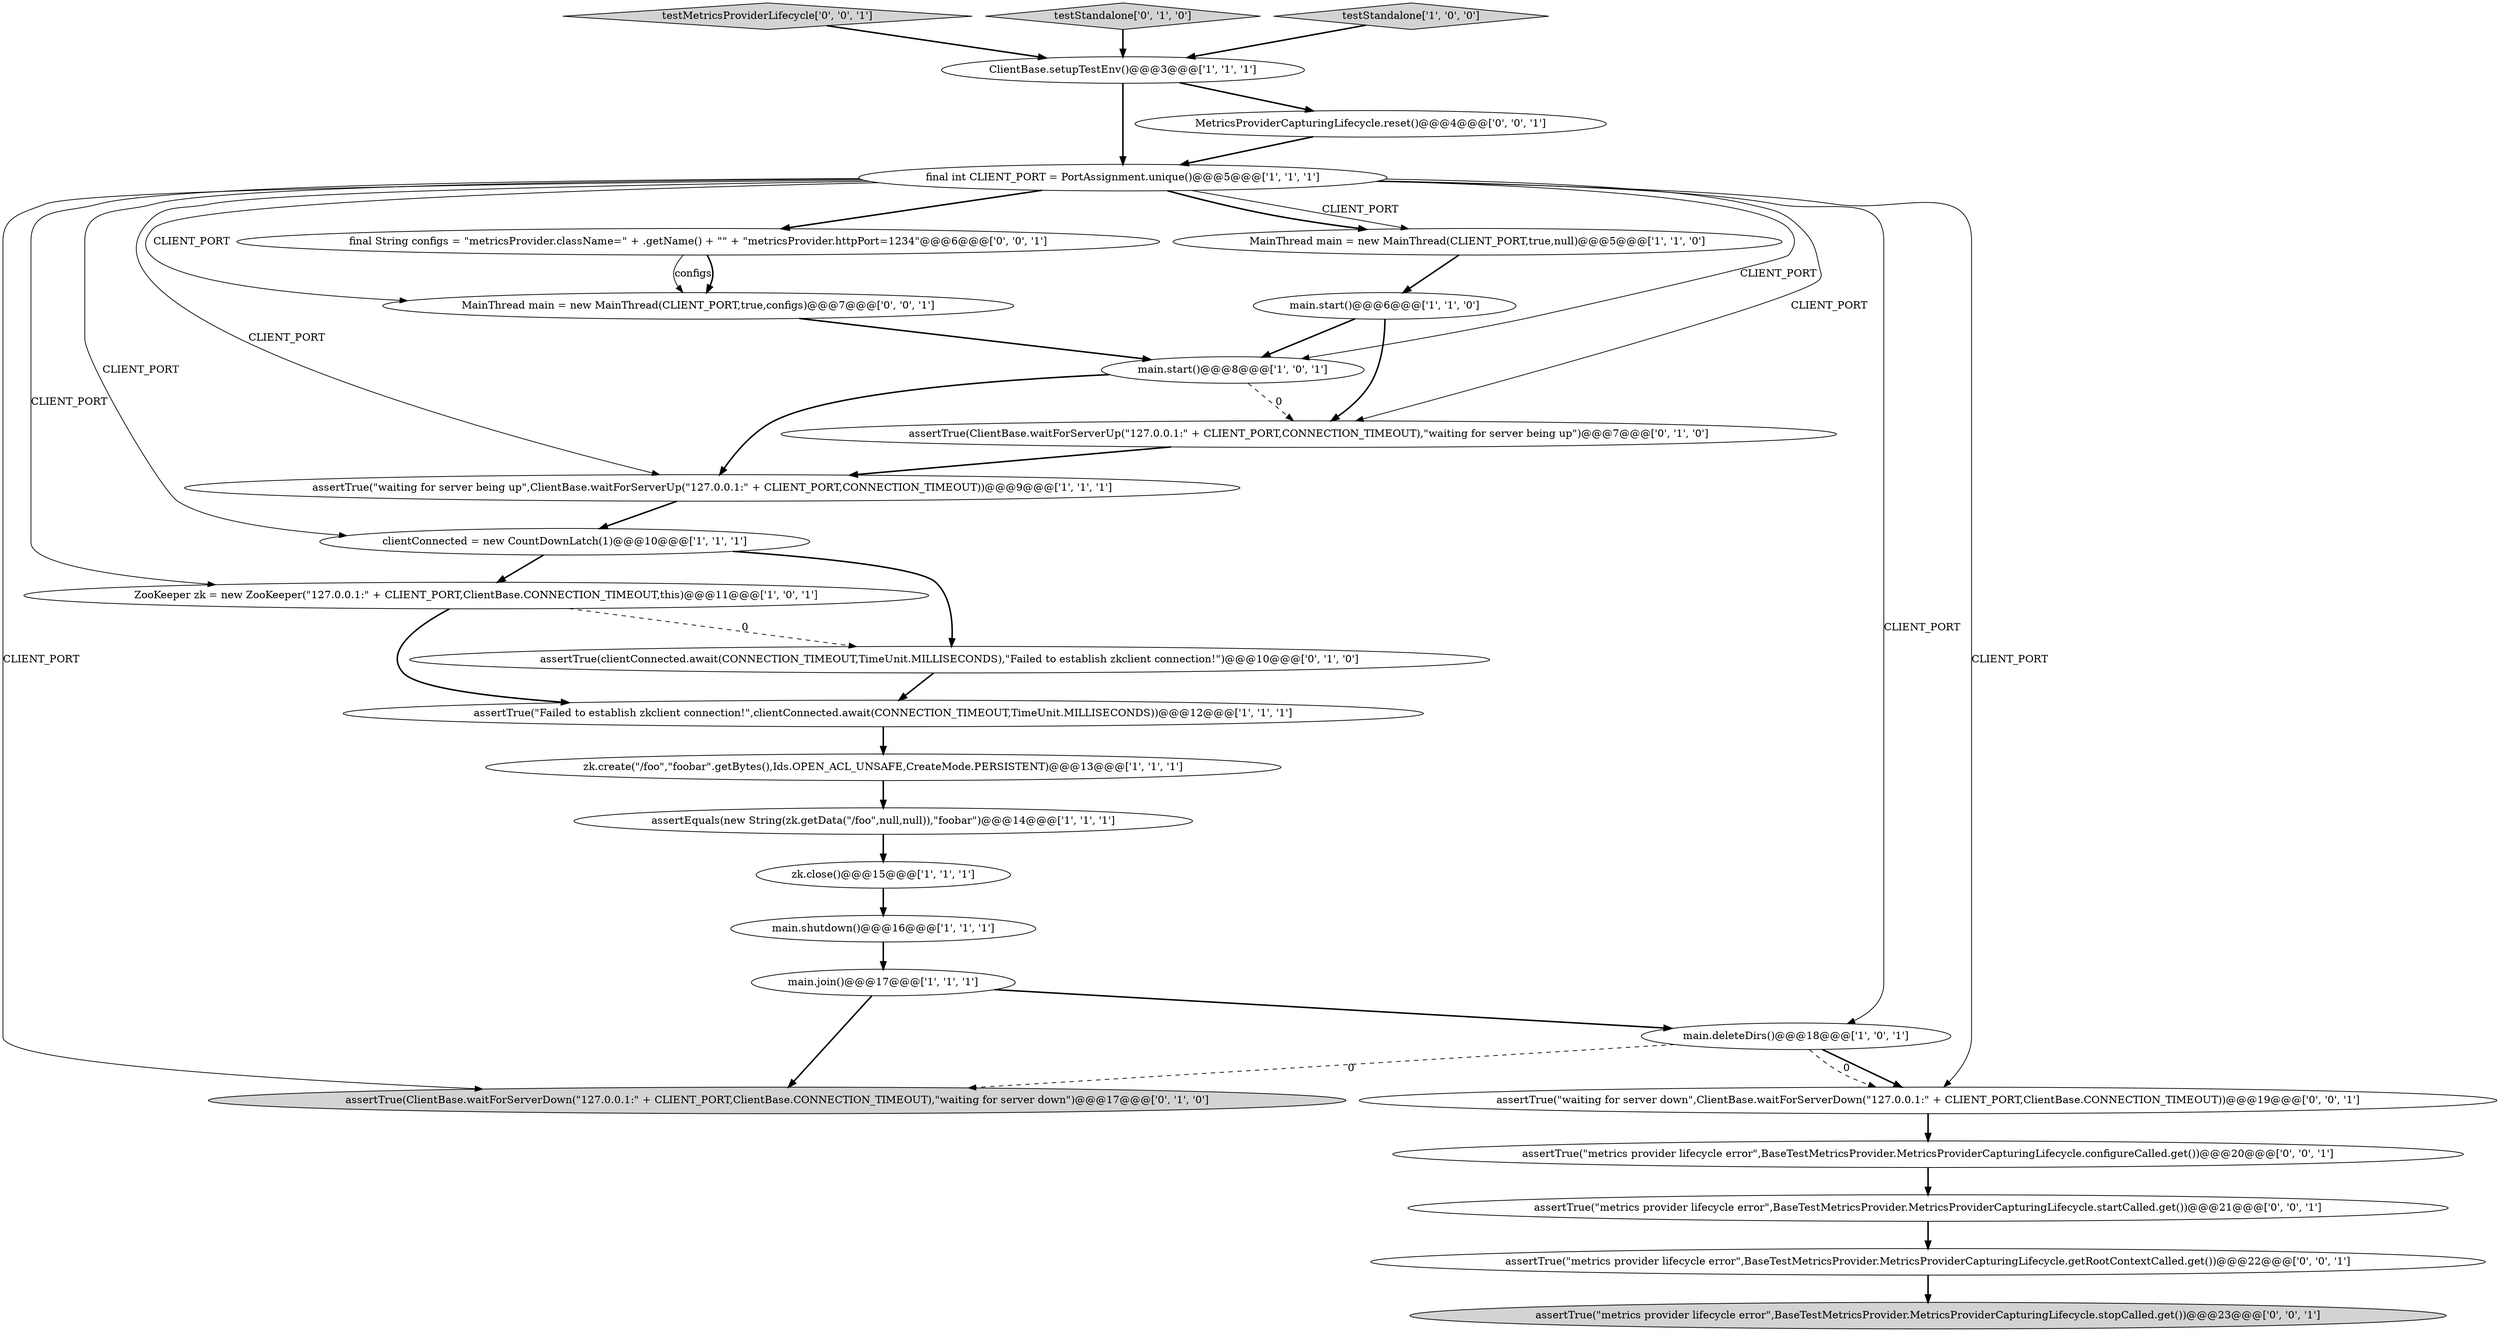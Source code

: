 digraph {
1 [style = filled, label = "ClientBase.setupTestEnv()@@@3@@@['1', '1', '1']", fillcolor = white, shape = ellipse image = "AAA0AAABBB1BBB"];
11 [style = filled, label = "main.deleteDirs()@@@18@@@['1', '0', '1']", fillcolor = white, shape = ellipse image = "AAA0AAABBB1BBB"];
8 [style = filled, label = "assertTrue(\"waiting for server being up\",ClientBase.waitForServerUp(\"127.0.0.1:\" + CLIENT_PORT,CONNECTION_TIMEOUT))@@@9@@@['1', '1', '1']", fillcolor = white, shape = ellipse image = "AAA0AAABBB1BBB"];
7 [style = filled, label = "assertEquals(new String(zk.getData(\"/foo\",null,null)),\"foobar\")@@@14@@@['1', '1', '1']", fillcolor = white, shape = ellipse image = "AAA0AAABBB1BBB"];
22 [style = filled, label = "testMetricsProviderLifecycle['0', '0', '1']", fillcolor = lightgray, shape = diamond image = "AAA0AAABBB3BBB"];
10 [style = filled, label = "ZooKeeper zk = new ZooKeeper(\"127.0.0.1:\" + CLIENT_PORT,ClientBase.CONNECTION_TIMEOUT,this)@@@11@@@['1', '0', '1']", fillcolor = white, shape = ellipse image = "AAA0AAABBB1BBB"];
25 [style = filled, label = "assertTrue(\"metrics provider lifecycle error\",BaseTestMetricsProvider.MetricsProviderCapturingLifecycle.startCalled.get())@@@21@@@['0', '0', '1']", fillcolor = white, shape = ellipse image = "AAA0AAABBB3BBB"];
16 [style = filled, label = "assertTrue(ClientBase.waitForServerUp(\"127.0.0.1:\" + CLIENT_PORT,CONNECTION_TIMEOUT),\"waiting for server being up\")@@@7@@@['0', '1', '0']", fillcolor = white, shape = ellipse image = "AAA1AAABBB2BBB"];
19 [style = filled, label = "assertTrue(clientConnected.await(CONNECTION_TIMEOUT,TimeUnit.MILLISECONDS),\"Failed to establish zkclient connection!\")@@@10@@@['0', '1', '0']", fillcolor = white, shape = ellipse image = "AAA1AAABBB2BBB"];
0 [style = filled, label = "zk.close()@@@15@@@['1', '1', '1']", fillcolor = white, shape = ellipse image = "AAA0AAABBB1BBB"];
17 [style = filled, label = "testStandalone['0', '1', '0']", fillcolor = lightgray, shape = diamond image = "AAA0AAABBB2BBB"];
5 [style = filled, label = "main.shutdown()@@@16@@@['1', '1', '1']", fillcolor = white, shape = ellipse image = "AAA0AAABBB1BBB"];
6 [style = filled, label = "main.start()@@@6@@@['1', '1', '0']", fillcolor = white, shape = ellipse image = "AAA0AAABBB1BBB"];
23 [style = filled, label = "MainThread main = new MainThread(CLIENT_PORT,true,configs)@@@7@@@['0', '0', '1']", fillcolor = white, shape = ellipse image = "AAA0AAABBB3BBB"];
26 [style = filled, label = "assertTrue(\"metrics provider lifecycle error\",BaseTestMetricsProvider.MetricsProviderCapturingLifecycle.stopCalled.get())@@@23@@@['0', '0', '1']", fillcolor = lightgray, shape = ellipse image = "AAA0AAABBB3BBB"];
27 [style = filled, label = "MetricsProviderCapturingLifecycle.reset()@@@4@@@['0', '0', '1']", fillcolor = white, shape = ellipse image = "AAA0AAABBB3BBB"];
4 [style = filled, label = "zk.create(\"/foo\",\"foobar\".getBytes(),Ids.OPEN_ACL_UNSAFE,CreateMode.PERSISTENT)@@@13@@@['1', '1', '1']", fillcolor = white, shape = ellipse image = "AAA0AAABBB1BBB"];
21 [style = filled, label = "final String configs = \"metricsProvider.className=\" + .getName() + \"\" + \"metricsProvider.httpPort=1234\"@@@6@@@['0', '0', '1']", fillcolor = white, shape = ellipse image = "AAA0AAABBB3BBB"];
15 [style = filled, label = "clientConnected = new CountDownLatch(1)@@@10@@@['1', '1', '1']", fillcolor = white, shape = ellipse image = "AAA0AAABBB1BBB"];
24 [style = filled, label = "assertTrue(\"waiting for server down\",ClientBase.waitForServerDown(\"127.0.0.1:\" + CLIENT_PORT,ClientBase.CONNECTION_TIMEOUT))@@@19@@@['0', '0', '1']", fillcolor = white, shape = ellipse image = "AAA0AAABBB3BBB"];
13 [style = filled, label = "testStandalone['1', '0', '0']", fillcolor = lightgray, shape = diamond image = "AAA0AAABBB1BBB"];
20 [style = filled, label = "assertTrue(\"metrics provider lifecycle error\",BaseTestMetricsProvider.MetricsProviderCapturingLifecycle.getRootContextCalled.get())@@@22@@@['0', '0', '1']", fillcolor = white, shape = ellipse image = "AAA0AAABBB3BBB"];
9 [style = filled, label = "assertTrue(\"Failed to establish zkclient connection!\",clientConnected.await(CONNECTION_TIMEOUT,TimeUnit.MILLISECONDS))@@@12@@@['1', '1', '1']", fillcolor = white, shape = ellipse image = "AAA0AAABBB1BBB"];
3 [style = filled, label = "main.join()@@@17@@@['1', '1', '1']", fillcolor = white, shape = ellipse image = "AAA0AAABBB1BBB"];
28 [style = filled, label = "assertTrue(\"metrics provider lifecycle error\",BaseTestMetricsProvider.MetricsProviderCapturingLifecycle.configureCalled.get())@@@20@@@['0', '0', '1']", fillcolor = white, shape = ellipse image = "AAA0AAABBB3BBB"];
12 [style = filled, label = "final int CLIENT_PORT = PortAssignment.unique()@@@5@@@['1', '1', '1']", fillcolor = white, shape = ellipse image = "AAA0AAABBB1BBB"];
18 [style = filled, label = "assertTrue(ClientBase.waitForServerDown(\"127.0.0.1:\" + CLIENT_PORT,ClientBase.CONNECTION_TIMEOUT),\"waiting for server down\")@@@17@@@['0', '1', '0']", fillcolor = lightgray, shape = ellipse image = "AAA1AAABBB2BBB"];
14 [style = filled, label = "MainThread main = new MainThread(CLIENT_PORT,true,null)@@@5@@@['1', '1', '0']", fillcolor = white, shape = ellipse image = "AAA0AAABBB1BBB"];
2 [style = filled, label = "main.start()@@@8@@@['1', '0', '1']", fillcolor = white, shape = ellipse image = "AAA0AAABBB1BBB"];
23->2 [style = bold, label=""];
21->23 [style = solid, label="configs"];
3->11 [style = bold, label=""];
4->7 [style = bold, label=""];
19->9 [style = bold, label=""];
12->15 [style = solid, label="CLIENT_PORT"];
27->12 [style = bold, label=""];
9->4 [style = bold, label=""];
10->9 [style = bold, label=""];
12->14 [style = bold, label=""];
1->12 [style = bold, label=""];
25->20 [style = bold, label=""];
16->8 [style = bold, label=""];
12->21 [style = bold, label=""];
15->19 [style = bold, label=""];
1->27 [style = bold, label=""];
12->2 [style = solid, label="CLIENT_PORT"];
12->18 [style = solid, label="CLIENT_PORT"];
3->18 [style = bold, label=""];
11->24 [style = bold, label=""];
6->2 [style = bold, label=""];
2->8 [style = bold, label=""];
12->8 [style = solid, label="CLIENT_PORT"];
12->24 [style = solid, label="CLIENT_PORT"];
6->16 [style = bold, label=""];
2->16 [style = dashed, label="0"];
12->14 [style = solid, label="CLIENT_PORT"];
12->16 [style = solid, label="CLIENT_PORT"];
12->10 [style = solid, label="CLIENT_PORT"];
12->11 [style = solid, label="CLIENT_PORT"];
7->0 [style = bold, label=""];
12->23 [style = solid, label="CLIENT_PORT"];
11->18 [style = dashed, label="0"];
14->6 [style = bold, label=""];
13->1 [style = bold, label=""];
10->19 [style = dashed, label="0"];
5->3 [style = bold, label=""];
0->5 [style = bold, label=""];
24->28 [style = bold, label=""];
21->23 [style = bold, label=""];
22->1 [style = bold, label=""];
20->26 [style = bold, label=""];
15->10 [style = bold, label=""];
28->25 [style = bold, label=""];
8->15 [style = bold, label=""];
11->24 [style = dashed, label="0"];
17->1 [style = bold, label=""];
}
